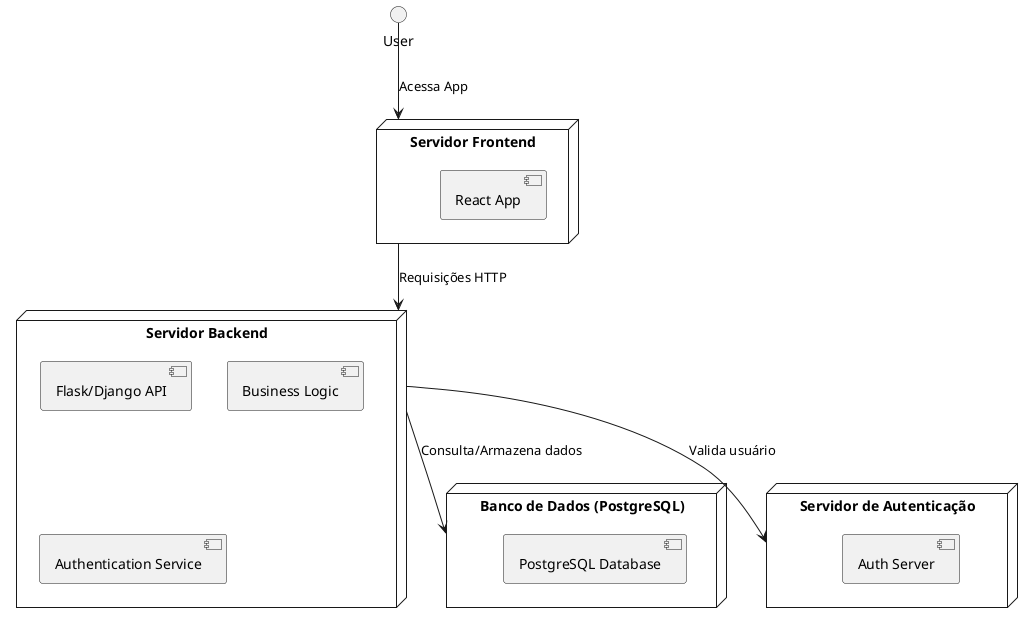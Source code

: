 @startuml
node "Servidor Backend" {
  [Flask/Django API]
  [Business Logic]
  [Authentication Service]
}

node "Servidor Frontend" {
  [React App]
}

node "Banco de Dados (PostgreSQL)" {
  [PostgreSQL Database]
}

node "Servidor de Autenticação" {
  [Auth Server]
}

"User" --> "Servidor Frontend" : Acessa App
"Servidor Frontend" --> "Servidor Backend" : Requisições HTTP
"Servidor Backend" --> "Banco de Dados (PostgreSQL)" : Consulta/Armazena dados
"Servidor Backend" --> "Servidor de Autenticação" : Valida usuário
@enduml

